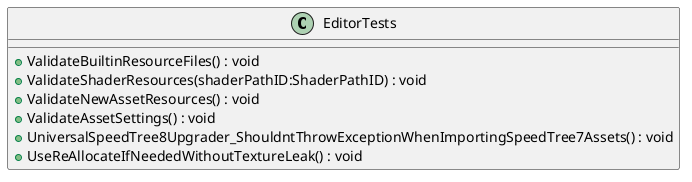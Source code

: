 @startuml
class EditorTests {
    + ValidateBuiltinResourceFiles() : void
    + ValidateShaderResources(shaderPathID:ShaderPathID) : void
    + ValidateNewAssetResources() : void
    + ValidateAssetSettings() : void
    + UniversalSpeedTree8Upgrader_ShouldntThrowExceptionWhenImportingSpeedTree7Assets() : void
    + UseReAllocateIfNeededWithoutTextureLeak() : void
}
@enduml
